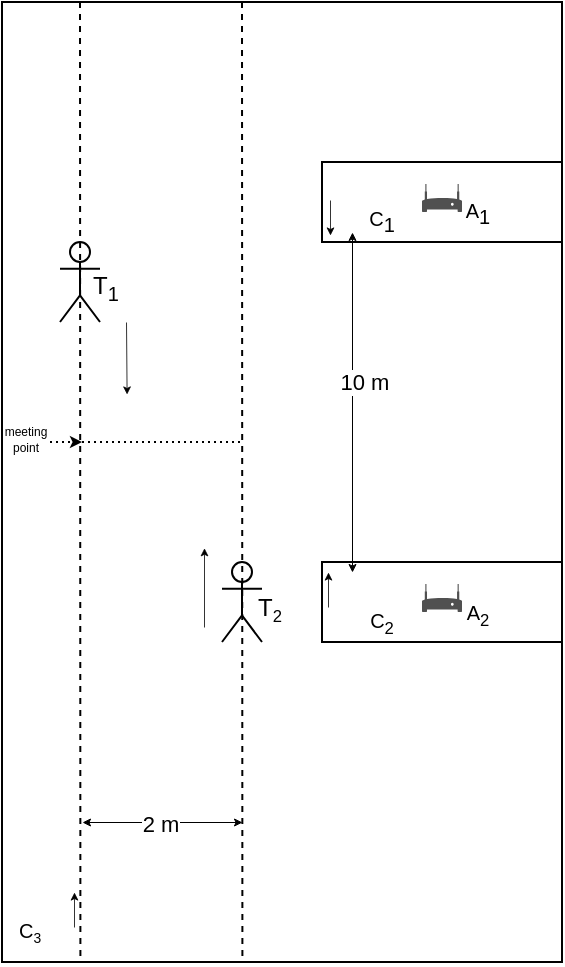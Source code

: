 <mxfile version="20.4.0" type="device"><diagram id="DNpBFHTpIQ_suEtejqBs" name="Page-1"><mxGraphModel dx="1422" dy="796" grid="1" gridSize="10" guides="1" tooltips="1" connect="1" arrows="1" fold="1" page="1" pageScale="1" pageWidth="827" pageHeight="1169" math="0" shadow="0"><root><mxCell id="0"/><mxCell id="1" parent="0"/><mxCell id="hPSDTdg6aUk5pvEYdPPT-1" value="" style="rounded=0;whiteSpace=wrap;html=1;" parent="1" vertex="1"><mxGeometry x="320" y="80" width="280" height="480" as="geometry"/></mxCell><mxCell id="hPSDTdg6aUk5pvEYdPPT-2" value="" style="rounded=0;whiteSpace=wrap;html=1;" parent="1" vertex="1"><mxGeometry x="480" y="160" width="120" height="40" as="geometry"/></mxCell><mxCell id="hPSDTdg6aUk5pvEYdPPT-3" value="" style="rounded=0;whiteSpace=wrap;html=1;" parent="1" vertex="1"><mxGeometry x="480" y="360" width="120" height="40" as="geometry"/></mxCell><mxCell id="hPSDTdg6aUk5pvEYdPPT-4" value="" style="shape=umlActor;verticalLabelPosition=bottom;verticalAlign=top;html=1;outlineConnect=0;" parent="1" vertex="1"><mxGeometry x="349" y="200" width="20" height="40" as="geometry"/></mxCell><mxCell id="hPSDTdg6aUk5pvEYdPPT-8" value="" style="shape=image;html=1;verticalAlign=top;verticalLabelPosition=bottom;labelBackgroundColor=#ffffff;imageAspect=0;aspect=fixed;image=https://cdn3.iconfinder.com/data/icons/summertime-6/512/camera-128.png" parent="1" vertex="1"><mxGeometry x="480" y="165" width="30" height="30" as="geometry"/></mxCell><mxCell id="hPSDTdg6aUk5pvEYdPPT-9" value="" style="shape=image;html=1;verticalAlign=top;verticalLabelPosition=bottom;labelBackgroundColor=#ffffff;imageAspect=0;aspect=fixed;image=https://cdn3.iconfinder.com/data/icons/summertime-6/512/camera-128.png" parent="1" vertex="1"><mxGeometry x="480" y="365" width="30" height="30" as="geometry"/></mxCell><mxCell id="hPSDTdg6aUk5pvEYdPPT-10" value="" style="shape=image;html=1;verticalAlign=top;verticalLabelPosition=bottom;labelBackgroundColor=#ffffff;imageAspect=0;aspect=fixed;image=https://cdn3.iconfinder.com/data/icons/summertime-6/512/camera-128.png" parent="1" vertex="1"><mxGeometry x="330" y="520" width="30" height="30" as="geometry"/></mxCell><mxCell id="hPSDTdg6aUk5pvEYdPPT-11" value="" style="shape=umlActor;verticalLabelPosition=bottom;verticalAlign=top;html=1;outlineConnect=0;" parent="1" vertex="1"><mxGeometry x="430" y="360" width="20" height="40" as="geometry"/></mxCell><mxCell id="hPSDTdg6aUk5pvEYdPPT-12" value="" style="endArrow=none;dashed=1;html=1;strokeWidth=1;rounded=0;entryX=0.14;entryY=1;entryDx=0;entryDy=0;entryPerimeter=0;" parent="1" target="hPSDTdg6aUk5pvEYdPPT-1" edge="1"><mxGeometry width="50" height="50" relative="1" as="geometry"><mxPoint x="359" y="80" as="sourcePoint"/><mxPoint x="520" y="450" as="targetPoint"/></mxGeometry></mxCell><mxCell id="hPSDTdg6aUk5pvEYdPPT-13" value="" style="endArrow=none;dashed=1;html=1;strokeWidth=1;rounded=0;entryX=0.14;entryY=1;entryDx=0;entryDy=0;entryPerimeter=0;" parent="1" edge="1"><mxGeometry width="50" height="50" relative="1" as="geometry"><mxPoint x="440" y="80" as="sourcePoint"/><mxPoint x="440.2" y="560" as="targetPoint"/></mxGeometry></mxCell><mxCell id="hPSDTdg6aUk5pvEYdPPT-25" value="" style="endArrow=classic;startArrow=classic;html=1;rounded=0;strokeWidth=0.5;endSize=3;startSize=3;" parent="1" edge="1"><mxGeometry width="50" height="50" relative="1" as="geometry"><mxPoint x="360" y="490" as="sourcePoint"/><mxPoint x="440" y="490" as="targetPoint"/></mxGeometry></mxCell><mxCell id="hPSDTdg6aUk5pvEYdPPT-27" value="2 m" style="edgeLabel;html=1;align=center;verticalAlign=middle;resizable=0;points=[];" parent="hPSDTdg6aUk5pvEYdPPT-25" vertex="1" connectable="0"><mxGeometry x="-0.247" y="-1" relative="1" as="geometry"><mxPoint x="9" as="offset"/></mxGeometry></mxCell><mxCell id="hPSDTdg6aUk5pvEYdPPT-29" value="T&lt;sub&gt;1&lt;/sub&gt;" style="text;html=1;strokeColor=none;fillColor=none;align=center;verticalAlign=middle;whiteSpace=wrap;rounded=0;" parent="1" vertex="1"><mxGeometry x="362" y="218" width="20" height="10" as="geometry"/></mxCell><mxCell id="hPSDTdg6aUk5pvEYdPPT-30" value="T&lt;span style=&quot;font-size: 10px;&quot;&gt;&lt;sub&gt;2&lt;/sub&gt;&lt;/span&gt;" style="text;html=1;strokeColor=none;fillColor=none;align=center;verticalAlign=middle;whiteSpace=wrap;rounded=0;" parent="1" vertex="1"><mxGeometry x="444" y="378" width="20" height="10" as="geometry"/></mxCell><mxCell id="hPSDTdg6aUk5pvEYdPPT-32" value="A&lt;span style=&quot;font-size: 10px;&quot;&gt;&lt;sub style=&quot;font-size: 10px;&quot;&gt;1&lt;/sub&gt;&lt;/span&gt;" style="text;html=1;strokeColor=none;fillColor=none;align=center;verticalAlign=middle;whiteSpace=wrap;rounded=0;fontSize=10;" parent="1" vertex="1"><mxGeometry x="548" y="181" width="20" height="10" as="geometry"/></mxCell><mxCell id="hPSDTdg6aUk5pvEYdPPT-36" value="C&lt;sub style=&quot;font-size: 10px;&quot;&gt;1&lt;/sub&gt;" style="text;html=1;strokeColor=none;fillColor=none;align=center;verticalAlign=middle;whiteSpace=wrap;rounded=0;fontSize=10;" parent="1" vertex="1"><mxGeometry x="500" y="185" width="20" height="10" as="geometry"/></mxCell><mxCell id="hPSDTdg6aUk5pvEYdPPT-37" value="C&lt;sub&gt;2&lt;/sub&gt;" style="text;html=1;strokeColor=none;fillColor=none;align=center;verticalAlign=middle;whiteSpace=wrap;rounded=0;fontSize=10;" parent="1" vertex="1"><mxGeometry x="500" y="385" width="20" height="10" as="geometry"/></mxCell><mxCell id="hPSDTdg6aUk5pvEYdPPT-38" value="C&lt;span style=&quot;font-size: 8.333px;&quot;&gt;&lt;sub&gt;3&lt;/sub&gt;&lt;/span&gt;" style="text;html=1;strokeColor=none;fillColor=none;align=center;verticalAlign=middle;whiteSpace=wrap;rounded=0;fontSize=10;" parent="1" vertex="1"><mxGeometry x="325" y="540" width="18" height="10" as="geometry"/></mxCell><mxCell id="hPSDTdg6aUk5pvEYdPPT-39" value="" style="sketch=0;pointerEvents=1;shadow=0;dashed=0;html=1;strokeColor=none;fillColor=#505050;labelPosition=center;verticalLabelPosition=bottom;verticalAlign=top;outlineConnect=0;align=center;shape=mxgraph.office.devices.modem;fontSize=10;" parent="1" vertex="1"><mxGeometry x="530" y="171" width="20" height="14" as="geometry"/></mxCell><mxCell id="hPSDTdg6aUk5pvEYdPPT-40" value="A&lt;sub&gt;2&lt;/sub&gt;" style="text;html=1;strokeColor=none;fillColor=none;align=center;verticalAlign=middle;whiteSpace=wrap;rounded=0;fontSize=10;" parent="1" vertex="1"><mxGeometry x="548" y="381" width="20" height="10" as="geometry"/></mxCell><mxCell id="hPSDTdg6aUk5pvEYdPPT-41" value="" style="sketch=0;pointerEvents=1;shadow=0;dashed=0;html=1;strokeColor=none;fillColor=#505050;labelPosition=center;verticalLabelPosition=bottom;verticalAlign=top;outlineConnect=0;align=center;shape=mxgraph.office.devices.modem;fontSize=10;" parent="1" vertex="1"><mxGeometry x="530" y="371" width="20" height="14" as="geometry"/></mxCell><mxCell id="hPSDTdg6aUk5pvEYdPPT-42" value="" style="endArrow=classic;startArrow=classic;html=1;strokeWidth=0.5;startSize=3;endSize=3;rounded=0;" parent="1" source="hPSDTdg6aUk5pvEYdPPT-8" target="hPSDTdg6aUk5pvEYdPPT-9" edge="1"><mxGeometry width="50" height="50" relative="1" as="geometry"><mxPoint x="450" y="500" as="sourcePoint"/><mxPoint x="570" y="500" as="targetPoint"/></mxGeometry></mxCell><mxCell id="hPSDTdg6aUk5pvEYdPPT-43" value="10 m" style="edgeLabel;html=1;align=center;verticalAlign=middle;resizable=0;points=[];" parent="hPSDTdg6aUk5pvEYdPPT-42" vertex="1" connectable="0"><mxGeometry x="-0.124" y="-1" relative="1" as="geometry"><mxPoint x="7" as="offset"/></mxGeometry></mxCell><mxCell id="hPSDTdg6aUk5pvEYdPPT-45" value="" style="endArrow=classic;html=1;rounded=0;strokeWidth=0.4;fontSize=10;startSize=3;endSize=3;" parent="1" edge="1"><mxGeometry width="50" height="50" relative="1" as="geometry"><mxPoint x="382.0" y="240" as="sourcePoint"/><mxPoint x="382.3" y="276.0" as="targetPoint"/></mxGeometry></mxCell><mxCell id="hPSDTdg6aUk5pvEYdPPT-47" value="" style="endArrow=none;html=1;rounded=0;strokeWidth=0.4;fontSize=10;startSize=3;endSize=3;strokeColor=default;endFill=0;startArrow=classic;startFill=1;" parent="1" edge="1"><mxGeometry width="50" height="50" relative="1" as="geometry"><mxPoint x="484.0" y="196.5" as="sourcePoint"/><mxPoint x="484" y="179" as="targetPoint"/></mxGeometry></mxCell><mxCell id="hPSDTdg6aUk5pvEYdPPT-48" value="" style="endArrow=classic;html=1;rounded=0;strokeWidth=0.4;fontSize=10;startSize=3;endSize=3;strokeColor=default;endFill=1;startArrow=none;startFill=0;" parent="1" edge="1"><mxGeometry width="50" height="50" relative="1" as="geometry"><mxPoint x="483" y="382.5" as="sourcePoint"/><mxPoint x="483" y="365.0" as="targetPoint"/></mxGeometry></mxCell><mxCell id="hPSDTdg6aUk5pvEYdPPT-49" value="" style="endArrow=classic;html=1;rounded=0;strokeWidth=0.4;fontSize=10;startSize=3;endSize=3;strokeColor=default;endFill=1;startArrow=none;startFill=0;" parent="1" edge="1"><mxGeometry width="50" height="50" relative="1" as="geometry"><mxPoint x="356" y="542.5" as="sourcePoint"/><mxPoint x="356" y="525" as="targetPoint"/></mxGeometry></mxCell><mxCell id="hPSDTdg6aUk5pvEYdPPT-50" value="" style="shape=image;html=1;verticalAlign=top;verticalLabelPosition=bottom;labelBackgroundColor=#ffffff;imageAspect=0;aspect=fixed;image=https://cdn1.iconfinder.com/data/icons/ionicons-fill-vol-2/512/wifi-128.png;fontSize=10;" parent="1" vertex="1"><mxGeometry x="536" y="166" width="8" height="8" as="geometry"/></mxCell><mxCell id="hPSDTdg6aUk5pvEYdPPT-51" value="" style="shape=image;html=1;verticalAlign=top;verticalLabelPosition=bottom;labelBackgroundColor=#ffffff;imageAspect=0;aspect=fixed;image=https://cdn1.iconfinder.com/data/icons/ionicons-fill-vol-2/512/wifi-128.png;fontSize=10;rotation=-179;" parent="1" vertex="1"><mxGeometry x="536" y="188" width="8" height="8" as="geometry"/></mxCell><mxCell id="hPSDTdg6aUk5pvEYdPPT-52" value="" style="shape=image;html=1;verticalAlign=top;verticalLabelPosition=bottom;labelBackgroundColor=#ffffff;imageAspect=0;aspect=fixed;image=https://cdn1.iconfinder.com/data/icons/ionicons-fill-vol-2/512/wifi-128.png;fontSize=10;" parent="1" vertex="1"><mxGeometry x="536" y="366" width="8" height="8" as="geometry"/></mxCell><mxCell id="hPSDTdg6aUk5pvEYdPPT-53" value="" style="shape=image;html=1;verticalAlign=top;verticalLabelPosition=bottom;labelBackgroundColor=#ffffff;imageAspect=0;aspect=fixed;image=https://cdn1.iconfinder.com/data/icons/ionicons-fill-vol-2/512/wifi-128.png;fontSize=10;rotation=-179;" parent="1" vertex="1"><mxGeometry x="536" y="388" width="8" height="8" as="geometry"/></mxCell><mxCell id="hPSDTdg6aUk5pvEYdPPT-54" value="" style="endArrow=classic;html=1;rounded=0;strokeWidth=0.4;fontSize=10;startSize=3;endSize=3;entryX=1;entryY=0.381;entryDx=0;entryDy=0;entryPerimeter=0;" parent="1" edge="1"><mxGeometry width="50" height="50" relative="1" as="geometry"><mxPoint x="421" y="392.5" as="sourcePoint"/><mxPoint x="421" y="352.88" as="targetPoint"/></mxGeometry></mxCell><mxCell id="hPSDTdg6aUk5pvEYdPPT-55" value="" style="endArrow=none;html=1;strokeWidth=1;rounded=0;strokeColor=default;fontSize=10;startSize=3;endSize=3;dashed=1;dashPattern=1 2;" parent="1" edge="1"><mxGeometry width="50" height="50" relative="1" as="geometry"><mxPoint x="360" y="300" as="sourcePoint"/><mxPoint x="441" y="300" as="targetPoint"/></mxGeometry></mxCell><mxCell id="hPSDTdg6aUk5pvEYdPPT-56" value="" style="endArrow=classic;html=1;rounded=0;dashed=1;dashPattern=1 2;strokeColor=default;strokeWidth=1;fontSize=10;startSize=3;endSize=3;" parent="1" edge="1"><mxGeometry width="50" height="50" relative="1" as="geometry"><mxPoint x="344" y="300" as="sourcePoint"/><mxPoint x="360" y="300" as="targetPoint"/></mxGeometry></mxCell><mxCell id="hPSDTdg6aUk5pvEYdPPT-57" value="&lt;p style=&quot;margin: 0px; font-size: 6px;&quot;&gt;meeting point&lt;/p&gt;" style="text;html=1;strokeColor=none;fillColor=none;align=center;verticalAlign=middle;whiteSpace=wrap;rounded=0;fontSize=8;" parent="1" vertex="1"><mxGeometry x="327" y="294" width="10" height="10" as="geometry"/></mxCell></root></mxGraphModel></diagram></mxfile>